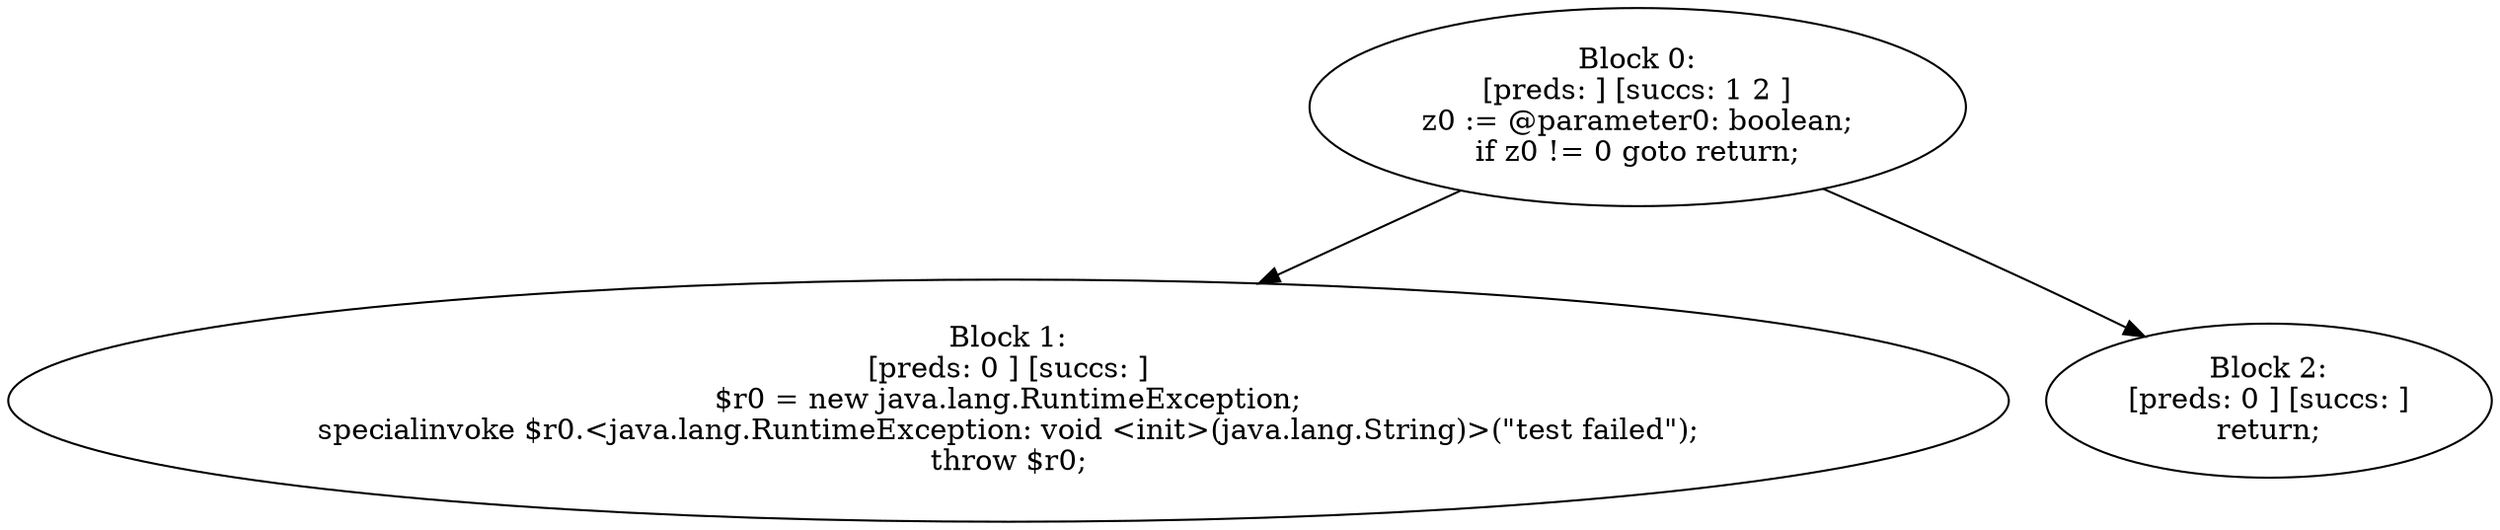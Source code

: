 digraph "unitGraph" {
    "Block 0:
[preds: ] [succs: 1 2 ]
z0 := @parameter0: boolean;
if z0 != 0 goto return;
"
    "Block 1:
[preds: 0 ] [succs: ]
$r0 = new java.lang.RuntimeException;
specialinvoke $r0.<java.lang.RuntimeException: void <init>(java.lang.String)>(\"test failed\");
throw $r0;
"
    "Block 2:
[preds: 0 ] [succs: ]
return;
"
    "Block 0:
[preds: ] [succs: 1 2 ]
z0 := @parameter0: boolean;
if z0 != 0 goto return;
"->"Block 1:
[preds: 0 ] [succs: ]
$r0 = new java.lang.RuntimeException;
specialinvoke $r0.<java.lang.RuntimeException: void <init>(java.lang.String)>(\"test failed\");
throw $r0;
";
    "Block 0:
[preds: ] [succs: 1 2 ]
z0 := @parameter0: boolean;
if z0 != 0 goto return;
"->"Block 2:
[preds: 0 ] [succs: ]
return;
";
}
